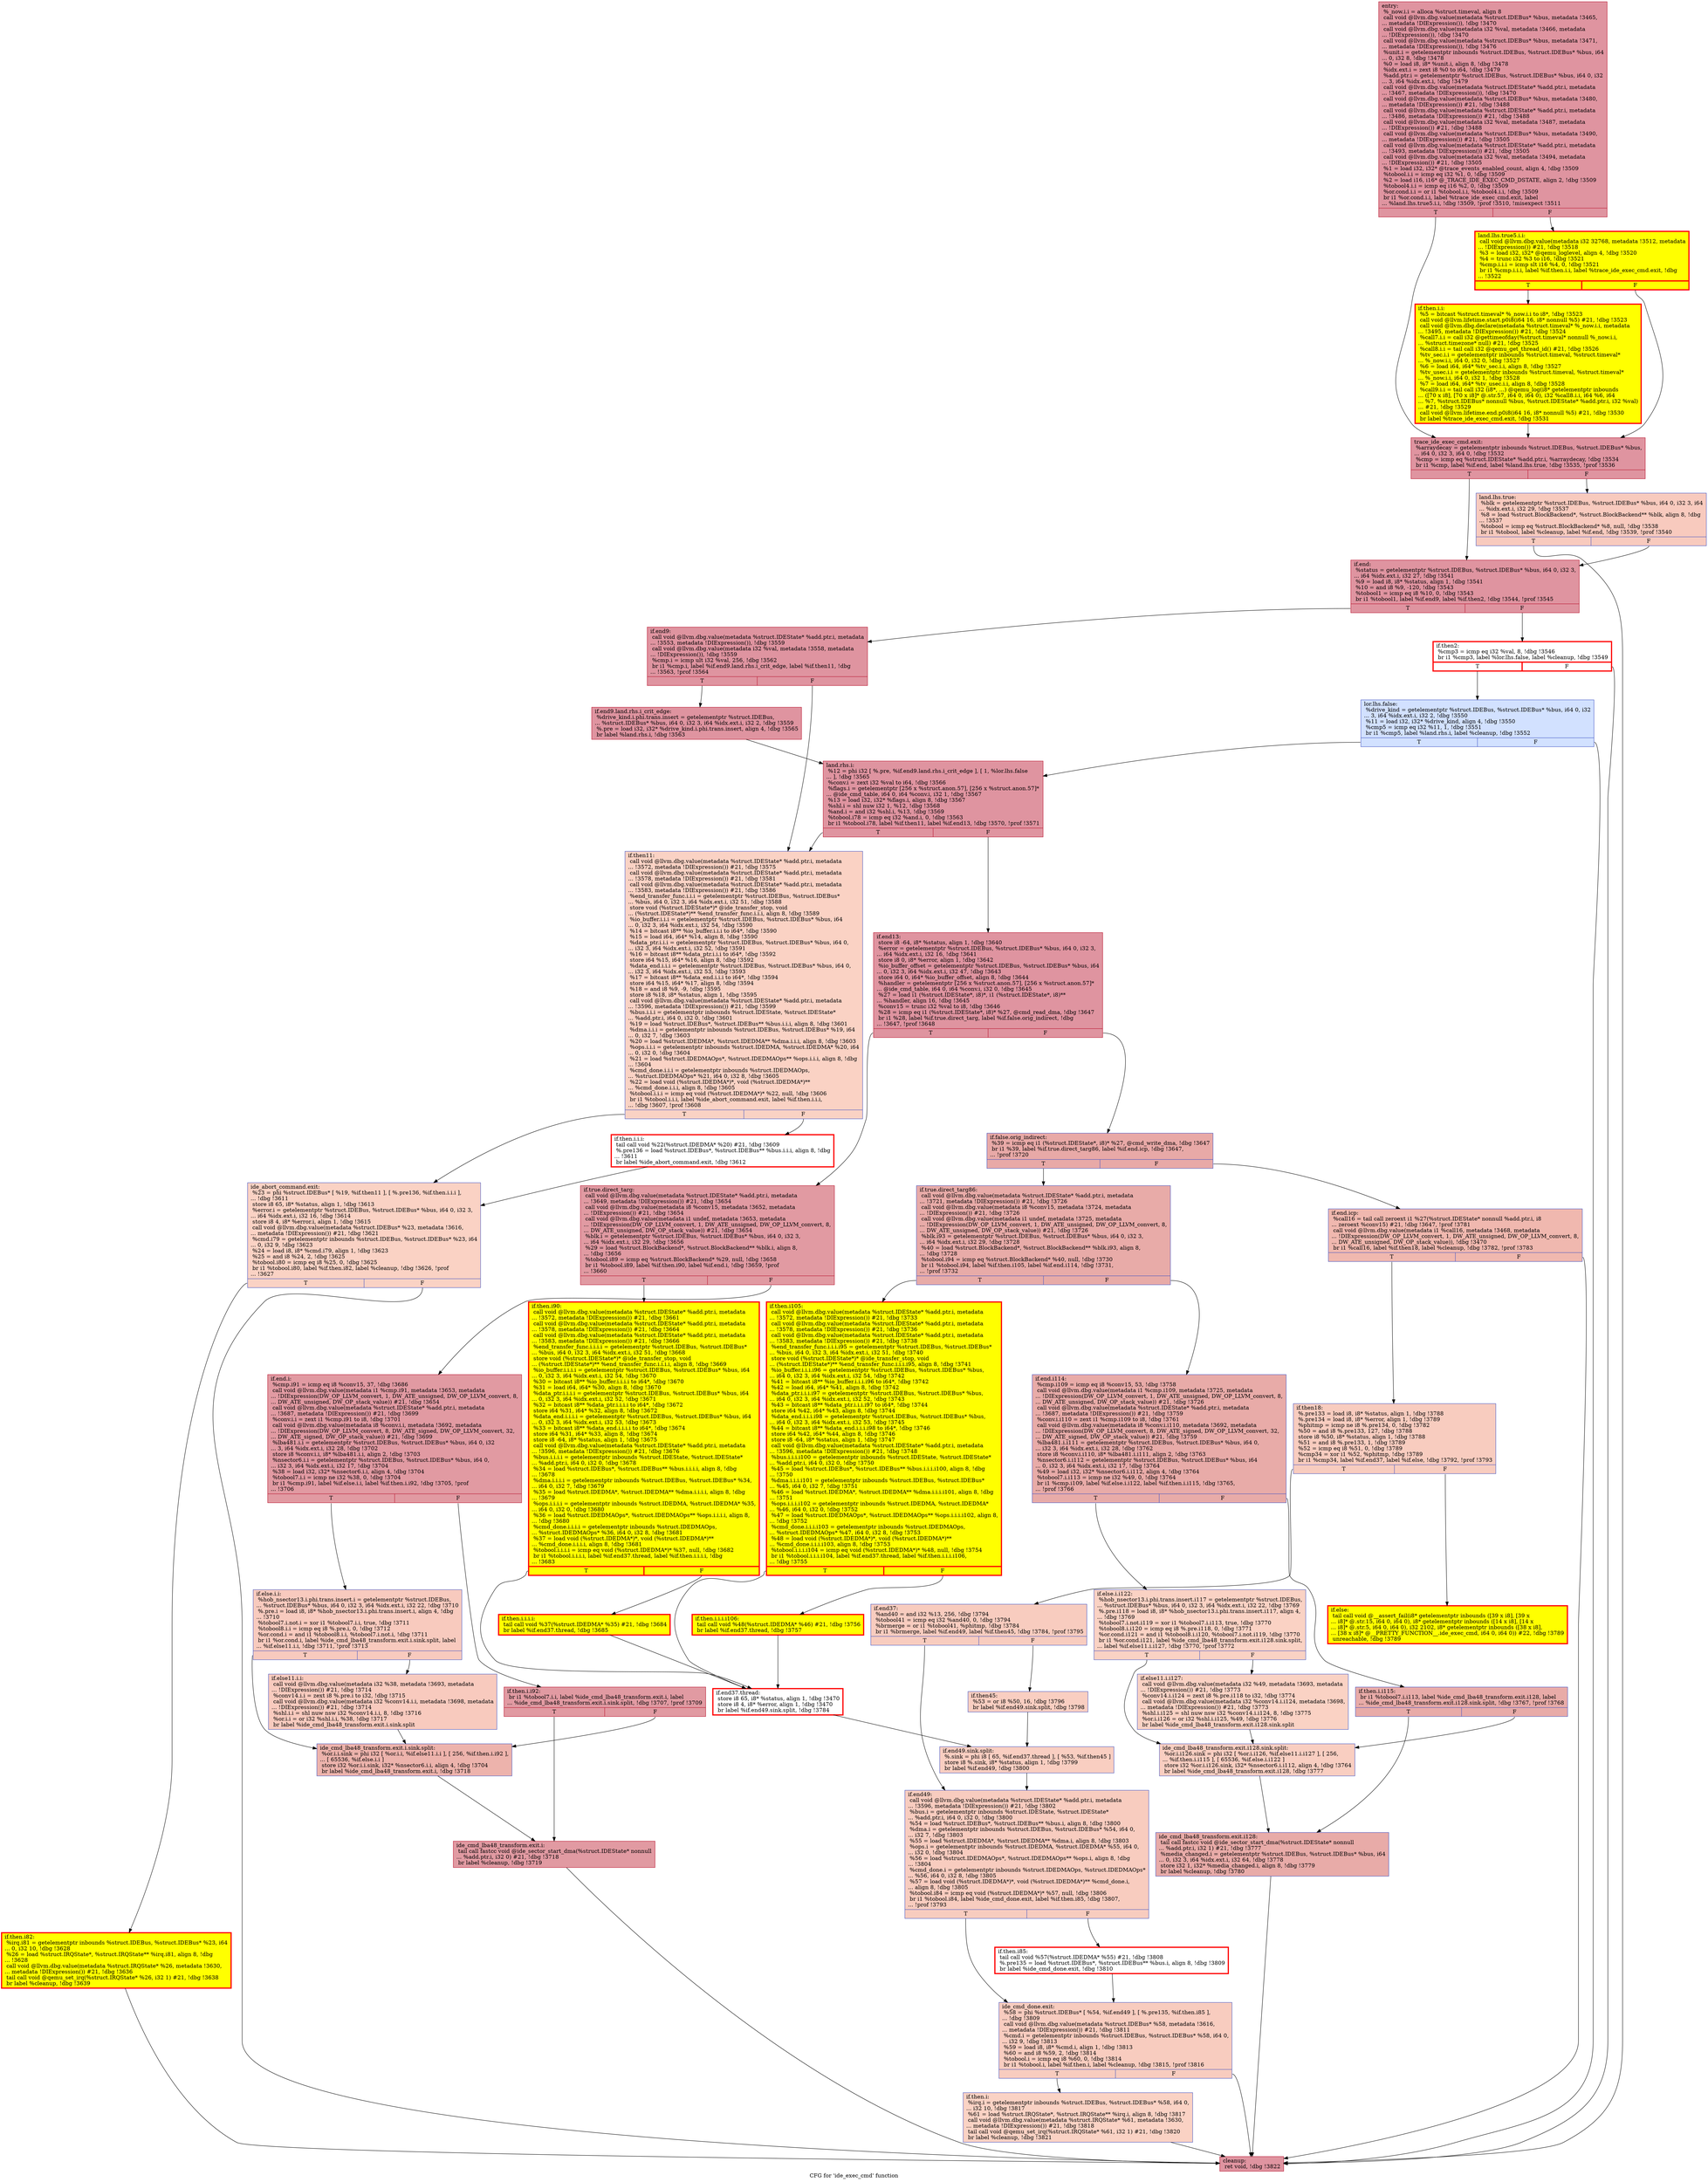 digraph "CFG for 'ide_exec_cmd' function" {
	label="CFG for 'ide_exec_cmd' function";

	Node0x565092b8a050 [shape=record,color="#b70d28ff", style=filled, fillcolor="#b70d2870",label="{entry:\l  %_now.i.i = alloca %struct.timeval, align 8\l  call void @llvm.dbg.value(metadata %struct.IDEBus* %bus, metadata !3465,\l... metadata !DIExpression()), !dbg !3470\l  call void @llvm.dbg.value(metadata i32 %val, metadata !3466, metadata\l... !DIExpression()), !dbg !3470\l  call void @llvm.dbg.value(metadata %struct.IDEBus* %bus, metadata !3471,\l... metadata !DIExpression()), !dbg !3476\l  %unit.i = getelementptr inbounds %struct.IDEBus, %struct.IDEBus* %bus, i64\l... 0, i32 8, !dbg !3478\l  %0 = load i8, i8* %unit.i, align 8, !dbg !3478\l  %idx.ext.i = zext i8 %0 to i64, !dbg !3479\l  %add.ptr.i = getelementptr %struct.IDEBus, %struct.IDEBus* %bus, i64 0, i32\l... 3, i64 %idx.ext.i, !dbg !3479\l  call void @llvm.dbg.value(metadata %struct.IDEState* %add.ptr.i, metadata\l... !3467, metadata !DIExpression()), !dbg !3470\l  call void @llvm.dbg.value(metadata %struct.IDEBus* %bus, metadata !3480,\l... metadata !DIExpression()) #21, !dbg !3488\l  call void @llvm.dbg.value(metadata %struct.IDEState* %add.ptr.i, metadata\l... !3486, metadata !DIExpression()) #21, !dbg !3488\l  call void @llvm.dbg.value(metadata i32 %val, metadata !3487, metadata\l... !DIExpression()) #21, !dbg !3488\l  call void @llvm.dbg.value(metadata %struct.IDEBus* %bus, metadata !3490,\l... metadata !DIExpression()) #21, !dbg !3505\l  call void @llvm.dbg.value(metadata %struct.IDEState* %add.ptr.i, metadata\l... !3493, metadata !DIExpression()) #21, !dbg !3505\l  call void @llvm.dbg.value(metadata i32 %val, metadata !3494, metadata\l... !DIExpression()) #21, !dbg !3505\l  %1 = load i32, i32* @trace_events_enabled_count, align 4, !dbg !3509\l  %tobool.i.i = icmp eq i32 %1, 0, !dbg !3509\l  %2 = load i16, i16* @_TRACE_IDE_EXEC_CMD_DSTATE, align 2, !dbg !3509\l  %tobool4.i.i = icmp eq i16 %2, 0, !dbg !3509\l  %or.cond.i.i = or i1 %tobool.i.i, %tobool4.i.i, !dbg !3509\l  br i1 %or.cond.i.i, label %trace_ide_exec_cmd.exit, label\l... %land.lhs.true5.i.i, !dbg !3509, !prof !3510, !misexpect !3511\l|{<s0>T|<s1>F}}"];
	Node0x565092b8a050:s0 -> Node0x565092e8dcc0;
	Node0x565092b8a050:s1 -> Node0x565092472f30;
	Node0x565092472f30 [shape=record,penwidth=3.0, style="filled", color="red", fillcolor="yellow",label="{land.lhs.true5.i.i:                               \l  call void @llvm.dbg.value(metadata i32 32768, metadata !3512, metadata\l... !DIExpression()) #21, !dbg !3518\l  %3 = load i32, i32* @qemu_loglevel, align 4, !dbg !3520\l  %4 = trunc i32 %3 to i16, !dbg !3521\l  %cmp.i.i.i = icmp slt i16 %4, 0, !dbg !3521\l  br i1 %cmp.i.i.i, label %if.then.i.i, label %trace_ide_exec_cmd.exit, !dbg\l... !3522\l|{<s0>T|<s1>F}}"];
	Node0x565092472f30:s0 -> Node0x565092d06f50;
	Node0x565092472f30:s1 -> Node0x565092e8dcc0;
	Node0x565092d06f50 [shape=record,penwidth=3.0, style="filled", color="red", fillcolor="yellow",label="{if.then.i.i:                                      \l  %5 = bitcast %struct.timeval* %_now.i.i to i8*, !dbg !3523\l  call void @llvm.lifetime.start.p0i8(i64 16, i8* nonnull %5) #21, !dbg !3523\l  call void @llvm.dbg.declare(metadata %struct.timeval* %_now.i.i, metadata\l... !3495, metadata !DIExpression()) #21, !dbg !3524\l  %call7.i.i = call i32 @gettimeofday(%struct.timeval* nonnull %_now.i.i,\l... %struct.timezone* null) #21, !dbg !3525\l  %call8.i.i = tail call i32 @qemu_get_thread_id() #21, !dbg !3526\l  %tv_sec.i.i = getelementptr inbounds %struct.timeval, %struct.timeval*\l... %_now.i.i, i64 0, i32 0, !dbg !3527\l  %6 = load i64, i64* %tv_sec.i.i, align 8, !dbg !3527\l  %tv_usec.i.i = getelementptr inbounds %struct.timeval, %struct.timeval*\l... %_now.i.i, i64 0, i32 1, !dbg !3528\l  %7 = load i64, i64* %tv_usec.i.i, align 8, !dbg !3528\l  %call9.i.i = tail call i32 (i8*, ...) @qemu_log(i8* getelementptr inbounds\l... ([70 x i8], [70 x i8]* @.str.57, i64 0, i64 0), i32 %call8.i.i, i64 %6, i64\l... %7, %struct.IDEBus* nonnull %bus, %struct.IDEState* %add.ptr.i, i32 %val)\l... #21, !dbg !3529\l  call void @llvm.lifetime.end.p0i8(i64 16, i8* nonnull %5) #21, !dbg !3530\l  br label %trace_ide_exec_cmd.exit, !dbg !3531\l}"];
	Node0x565092d06f50 -> Node0x565092e8dcc0;
	Node0x565092e8dcc0 [shape=record,color="#b70d28ff", style=filled, fillcolor="#b70d2870",label="{trace_ide_exec_cmd.exit:                          \l  %arraydecay = getelementptr inbounds %struct.IDEBus, %struct.IDEBus* %bus,\l... i64 0, i32 3, i64 0, !dbg !3532\l  %cmp = icmp eq %struct.IDEState* %add.ptr.i, %arraydecay, !dbg !3534\l  br i1 %cmp, label %if.end, label %land.lhs.true, !dbg !3535, !prof !3536\l|{<s0>T|<s1>F}}"];
	Node0x565092e8dcc0:s0 -> Node0x565092b956e0;
	Node0x565092e8dcc0:s1 -> Node0x565092b95730;
	Node0x565092b95730 [shape=record,color="#3d50c3ff", style=filled, fillcolor="#ef886b70",label="{land.lhs.true:                                    \l  %blk = getelementptr %struct.IDEBus, %struct.IDEBus* %bus, i64 0, i32 3, i64\l... %idx.ext.i, i32 29, !dbg !3537\l  %8 = load %struct.BlockBackend*, %struct.BlockBackend** %blk, align 8, !dbg\l... !3537\l  %tobool = icmp eq %struct.BlockBackend* %8, null, !dbg !3538\l  br i1 %tobool, label %cleanup, label %if.end, !dbg !3539, !prof !3540\l|{<s0>T|<s1>F}}"];
	Node0x565092b95730:s0 -> Node0x565092b96060;
	Node0x565092b95730:s1 -> Node0x565092b956e0;
	Node0x565092b956e0 [shape=record,color="#b70d28ff", style=filled, fillcolor="#b70d2870",label="{if.end:                                           \l  %status = getelementptr %struct.IDEBus, %struct.IDEBus* %bus, i64 0, i32 3,\l... i64 %idx.ext.i, i32 27, !dbg !3541\l  %9 = load i8, i8* %status, align 1, !dbg !3541\l  %10 = and i8 %9, -120, !dbg !3543\l  %tobool1 = icmp eq i8 %10, 0, !dbg !3543\l  br i1 %tobool1, label %if.end9, label %if.then2, !dbg !3544, !prof !3545\l|{<s0>T|<s1>F}}"];
	Node0x565092b956e0:s0 -> Node0x565092b963b0;
	Node0x565092b956e0:s1 -> Node0x565092b96340;
	Node0x565092b96340 [shape=record,penwidth=3.0, color="red",label="{if.then2:                                         \l  %cmp3 = icmp eq i32 %val, 8, !dbg !3546\l  br i1 %cmp3, label %lor.lhs.false, label %cleanup, !dbg !3549\l|{<s0>T|<s1>F}}"];
	Node0x565092b96340:s0 -> Node0x565092b96af0;
	Node0x565092b96340:s1 -> Node0x565092b96060;
	Node0x565092b96af0 [shape=record,color="#3d50c3ff", style=filled, fillcolor="#9abbff70",label="{lor.lhs.false:                                    \l  %drive_kind = getelementptr %struct.IDEBus, %struct.IDEBus* %bus, i64 0, i32\l... 3, i64 %idx.ext.i, i32 2, !dbg !3550\l  %11 = load i32, i32* %drive_kind, align 4, !dbg !3550\l  %cmp5 = icmp eq i32 %11, 1, !dbg !3551\l  br i1 %cmp5, label %land.rhs.i, label %cleanup, !dbg !3552\l|{<s0>T|<s1>F}}"];
	Node0x565092b96af0:s0 -> Node0x565092be13a0;
	Node0x565092b96af0:s1 -> Node0x565092b96060;
	Node0x565092b963b0 [shape=record,color="#b70d28ff", style=filled, fillcolor="#b70d2870",label="{if.end9:                                          \l  call void @llvm.dbg.value(metadata %struct.IDEState* %add.ptr.i, metadata\l... !3553, metadata !DIExpression()), !dbg !3559\l  call void @llvm.dbg.value(metadata i32 %val, metadata !3558, metadata\l... !DIExpression()), !dbg !3559\l  %cmp.i = icmp ult i32 %val, 256, !dbg !3562\l  br i1 %cmp.i, label %if.end9.land.rhs.i_crit_edge, label %if.then11, !dbg\l... !3563, !prof !3564\l|{<s0>T|<s1>F}}"];
	Node0x565092b963b0:s0 -> Node0x565092b0c5c0;
	Node0x565092b963b0:s1 -> Node0x565092b977c0;
	Node0x565092b0c5c0 [shape=record,color="#b70d28ff", style=filled, fillcolor="#b70d2870",label="{if.end9.land.rhs.i_crit_edge:                     \l  %drive_kind.i.phi.trans.insert = getelementptr %struct.IDEBus,\l... %struct.IDEBus* %bus, i64 0, i32 3, i64 %idx.ext.i, i32 2, !dbg !3559\l  %.pre = load i32, i32* %drive_kind.i.phi.trans.insert, align 4, !dbg !3565\l  br label %land.rhs.i, !dbg !3563\l}"];
	Node0x565092b0c5c0 -> Node0x565092be13a0;
	Node0x565092be13a0 [shape=record,color="#b70d28ff", style=filled, fillcolor="#b70d2870",label="{land.rhs.i:                                       \l  %12 = phi i32 [ %.pre, %if.end9.land.rhs.i_crit_edge ], [ 1, %lor.lhs.false\l... ], !dbg !3565\l  %conv.i = zext i32 %val to i64, !dbg !3566\l  %flags.i = getelementptr [256 x %struct.anon.57], [256 x %struct.anon.57]*\l... @ide_cmd_table, i64 0, i64 %conv.i, i32 1, !dbg !3567\l  %13 = load i32, i32* %flags.i, align 8, !dbg !3567\l  %shl.i = shl nuw i32 1, %12, !dbg !3568\l  %and.i = and i32 %shl.i, %13, !dbg !3569\l  %tobool.i78 = icmp eq i32 %and.i, 0, !dbg !3563\l  br i1 %tobool.i78, label %if.then11, label %if.end13, !dbg !3570, !prof !3571\l|{<s0>T|<s1>F}}"];
	Node0x565092be13a0:s0 -> Node0x565092b977c0;
	Node0x565092be13a0:s1 -> Node0x565092b97810;
	Node0x565092b977c0 [shape=record,color="#3d50c3ff", style=filled, fillcolor="#f4987a70",label="{if.then11:                                        \l  call void @llvm.dbg.value(metadata %struct.IDEState* %add.ptr.i, metadata\l... !3572, metadata !DIExpression()) #21, !dbg !3575\l  call void @llvm.dbg.value(metadata %struct.IDEState* %add.ptr.i, metadata\l... !3578, metadata !DIExpression()) #21, !dbg !3581\l  call void @llvm.dbg.value(metadata %struct.IDEState* %add.ptr.i, metadata\l... !3583, metadata !DIExpression()) #21, !dbg !3586\l  %end_transfer_func.i.i.i = getelementptr %struct.IDEBus, %struct.IDEBus*\l... %bus, i64 0, i32 3, i64 %idx.ext.i, i32 51, !dbg !3588\l  store void (%struct.IDEState*)* @ide_transfer_stop, void\l... (%struct.IDEState*)** %end_transfer_func.i.i.i, align 8, !dbg !3589\l  %io_buffer.i.i.i = getelementptr %struct.IDEBus, %struct.IDEBus* %bus, i64\l... 0, i32 3, i64 %idx.ext.i, i32 54, !dbg !3590\l  %14 = bitcast i8** %io_buffer.i.i.i to i64*, !dbg !3590\l  %15 = load i64, i64* %14, align 8, !dbg !3590\l  %data_ptr.i.i.i = getelementptr %struct.IDEBus, %struct.IDEBus* %bus, i64 0,\l... i32 3, i64 %idx.ext.i, i32 52, !dbg !3591\l  %16 = bitcast i8** %data_ptr.i.i.i to i64*, !dbg !3592\l  store i64 %15, i64* %16, align 8, !dbg !3592\l  %data_end.i.i.i = getelementptr %struct.IDEBus, %struct.IDEBus* %bus, i64 0,\l... i32 3, i64 %idx.ext.i, i32 53, !dbg !3593\l  %17 = bitcast i8** %data_end.i.i.i to i64*, !dbg !3594\l  store i64 %15, i64* %17, align 8, !dbg !3594\l  %18 = and i8 %9, -9, !dbg !3595\l  store i8 %18, i8* %status, align 1, !dbg !3595\l  call void @llvm.dbg.value(metadata %struct.IDEState* %add.ptr.i, metadata\l... !3596, metadata !DIExpression()) #21, !dbg !3599\l  %bus.i.i.i = getelementptr inbounds %struct.IDEState, %struct.IDEState*\l... %add.ptr.i, i64 0, i32 0, !dbg !3601\l  %19 = load %struct.IDEBus*, %struct.IDEBus** %bus.i.i.i, align 8, !dbg !3601\l  %dma.i.i.i = getelementptr inbounds %struct.IDEBus, %struct.IDEBus* %19, i64\l... 0, i32 7, !dbg !3603\l  %20 = load %struct.IDEDMA*, %struct.IDEDMA** %dma.i.i.i, align 8, !dbg !3603\l  %ops.i.i.i = getelementptr inbounds %struct.IDEDMA, %struct.IDEDMA* %20, i64\l... 0, i32 0, !dbg !3604\l  %21 = load %struct.IDEDMAOps*, %struct.IDEDMAOps** %ops.i.i.i, align 8, !dbg\l... !3604\l  %cmd_done.i.i.i = getelementptr inbounds %struct.IDEDMAOps,\l... %struct.IDEDMAOps* %21, i64 0, i32 8, !dbg !3605\l  %22 = load void (%struct.IDEDMA*)*, void (%struct.IDEDMA*)**\l... %cmd_done.i.i.i, align 8, !dbg !3605\l  %tobool.i.i.i = icmp eq void (%struct.IDEDMA*)* %22, null, !dbg !3606\l  br i1 %tobool.i.i.i, label %ide_abort_command.exit, label %if.then.i.i.i,\l... !dbg !3607, !prof !3608\l|{<s0>T|<s1>F}}"];
	Node0x565092b977c0:s0 -> Node0x565092bd0090;
	Node0x565092b977c0:s1 -> Node0x565092ccfc10;
	Node0x565092ccfc10 [shape=record,penwidth=3.0, color="red",label="{if.then.i.i.i:                                    \l  tail call void %22(%struct.IDEDMA* %20) #21, !dbg !3609\l  %.pre136 = load %struct.IDEBus*, %struct.IDEBus** %bus.i.i.i, align 8, !dbg\l... !3611\l  br label %ide_abort_command.exit, !dbg !3612\l}"];
	Node0x565092ccfc10 -> Node0x565092bd0090;
	Node0x565092bd0090 [shape=record,color="#3d50c3ff", style=filled, fillcolor="#f4987a70",label="{ide_abort_command.exit:                           \l  %23 = phi %struct.IDEBus* [ %19, %if.then11 ], [ %.pre136, %if.then.i.i.i ],\l... !dbg !3611\l  store i8 65, i8* %status, align 1, !dbg !3613\l  %error.i = getelementptr %struct.IDEBus, %struct.IDEBus* %bus, i64 0, i32 3,\l... i64 %idx.ext.i, i32 16, !dbg !3614\l  store i8 4, i8* %error.i, align 1, !dbg !3615\l  call void @llvm.dbg.value(metadata %struct.IDEBus* %23, metadata !3616,\l... metadata !DIExpression()) #21, !dbg !3621\l  %cmd.i79 = getelementptr inbounds %struct.IDEBus, %struct.IDEBus* %23, i64\l... 0, i32 9, !dbg !3623\l  %24 = load i8, i8* %cmd.i79, align 1, !dbg !3623\l  %25 = and i8 %24, 2, !dbg !3625\l  %tobool.i80 = icmp eq i8 %25, 0, !dbg !3625\l  br i1 %tobool.i80, label %if.then.i82, label %cleanup, !dbg !3626, !prof\l... !3627\l|{<s0>T|<s1>F}}"];
	Node0x565092bd0090:s0 -> Node0x565092e50b10;
	Node0x565092bd0090:s1 -> Node0x565092b96060;
	Node0x565092e50b10 [shape=record,penwidth=3.0, style="filled", color="red", fillcolor="yellow",label="{if.then.i82:                                      \l  %irq.i81 = getelementptr inbounds %struct.IDEBus, %struct.IDEBus* %23, i64\l... 0, i32 10, !dbg !3628\l  %26 = load %struct.IRQState*, %struct.IRQState** %irq.i81, align 8, !dbg\l... !3628\l  call void @llvm.dbg.value(metadata %struct.IRQState* %26, metadata !3630,\l... metadata !DIExpression()) #21, !dbg !3636\l  tail call void @qemu_set_irq(%struct.IRQState* %26, i32 1) #21, !dbg !3638\l  br label %cleanup, !dbg !3639\l}"];
	Node0x565092e50b10 -> Node0x565092b96060;
	Node0x565092b97810 [shape=record,color="#b70d28ff", style=filled, fillcolor="#b70d2870",label="{if.end13:                                         \l  store i8 -64, i8* %status, align 1, !dbg !3640\l  %error = getelementptr %struct.IDEBus, %struct.IDEBus* %bus, i64 0, i32 3,\l... i64 %idx.ext.i, i32 16, !dbg !3641\l  store i8 0, i8* %error, align 1, !dbg !3642\l  %io_buffer_offset = getelementptr %struct.IDEBus, %struct.IDEBus* %bus, i64\l... 0, i32 3, i64 %idx.ext.i, i32 47, !dbg !3643\l  store i64 0, i64* %io_buffer_offset, align 8, !dbg !3644\l  %handler = getelementptr [256 x %struct.anon.57], [256 x %struct.anon.57]*\l... @ide_cmd_table, i64 0, i64 %conv.i, i32 0, !dbg !3645\l  %27 = load i1 (%struct.IDEState*, i8)*, i1 (%struct.IDEState*, i8)**\l... %handler, align 16, !dbg !3645\l  %conv15 = trunc i32 %val to i8, !dbg !3646\l  %28 = icmp eq i1 (%struct.IDEState*, i8)* %27, @cmd_read_dma, !dbg !3647\l  br i1 %28, label %if.true.direct_targ, label %if.false.orig_indirect, !dbg\l... !3647, !prof !3648\l|{<s0>T|<s1>F}}"];
	Node0x565092b97810:s0 -> Node0x565092e0b360;
	Node0x565092b97810:s1 -> Node0x565092d93620;
	Node0x565092e0b360 [shape=record,color="#b70d28ff", style=filled, fillcolor="#bb1b2c70",label="{if.true.direct_targ:                              \l  call void @llvm.dbg.value(metadata %struct.IDEState* %add.ptr.i, metadata\l... !3649, metadata !DIExpression()) #21, !dbg !3654\l  call void @llvm.dbg.value(metadata i8 %conv15, metadata !3652, metadata\l... !DIExpression()) #21, !dbg !3654\l  call void @llvm.dbg.value(metadata i1 undef, metadata !3653, metadata\l... !DIExpression(DW_OP_LLVM_convert, 1, DW_ATE_unsigned, DW_OP_LLVM_convert, 8,\l... DW_ATE_unsigned, DW_OP_stack_value)) #21, !dbg !3654\l  %blk.i = getelementptr %struct.IDEBus, %struct.IDEBus* %bus, i64 0, i32 3,\l... i64 %idx.ext.i, i32 29, !dbg !3656\l  %29 = load %struct.BlockBackend*, %struct.BlockBackend** %blk.i, align 8,\l... !dbg !3656\l  %tobool.i89 = icmp eq %struct.BlockBackend* %29, null, !dbg !3658\l  br i1 %tobool.i89, label %if.then.i90, label %if.end.i, !dbg !3659, !prof\l... !3660\l|{<s0>T|<s1>F}}"];
	Node0x565092e0b360:s0 -> Node0x56509306b7a0;
	Node0x565092e0b360:s1 -> Node0x56509307ade0;
	Node0x56509306b7a0 [shape=record,penwidth=3.0, style="filled", color="red", fillcolor="yellow",label="{if.then.i90:                                      \l  call void @llvm.dbg.value(metadata %struct.IDEState* %add.ptr.i, metadata\l... !3572, metadata !DIExpression()) #21, !dbg !3661\l  call void @llvm.dbg.value(metadata %struct.IDEState* %add.ptr.i, metadata\l... !3578, metadata !DIExpression()) #21, !dbg !3664\l  call void @llvm.dbg.value(metadata %struct.IDEState* %add.ptr.i, metadata\l... !3583, metadata !DIExpression()) #21, !dbg !3666\l  %end_transfer_func.i.i.i.i = getelementptr %struct.IDEBus, %struct.IDEBus*\l... %bus, i64 0, i32 3, i64 %idx.ext.i, i32 51, !dbg !3668\l  store void (%struct.IDEState*)* @ide_transfer_stop, void\l... (%struct.IDEState*)** %end_transfer_func.i.i.i.i, align 8, !dbg !3669\l  %io_buffer.i.i.i.i = getelementptr %struct.IDEBus, %struct.IDEBus* %bus, i64\l... 0, i32 3, i64 %idx.ext.i, i32 54, !dbg !3670\l  %30 = bitcast i8** %io_buffer.i.i.i.i to i64*, !dbg !3670\l  %31 = load i64, i64* %30, align 8, !dbg !3670\l  %data_ptr.i.i.i.i = getelementptr %struct.IDEBus, %struct.IDEBus* %bus, i64\l... 0, i32 3, i64 %idx.ext.i, i32 52, !dbg !3671\l  %32 = bitcast i8** %data_ptr.i.i.i.i to i64*, !dbg !3672\l  store i64 %31, i64* %32, align 8, !dbg !3672\l  %data_end.i.i.i.i = getelementptr %struct.IDEBus, %struct.IDEBus* %bus, i64\l... 0, i32 3, i64 %idx.ext.i, i32 53, !dbg !3673\l  %33 = bitcast i8** %data_end.i.i.i.i to i64*, !dbg !3674\l  store i64 %31, i64* %33, align 8, !dbg !3674\l  store i8 -64, i8* %status, align 1, !dbg !3675\l  call void @llvm.dbg.value(metadata %struct.IDEState* %add.ptr.i, metadata\l... !3596, metadata !DIExpression()) #21, !dbg !3676\l  %bus.i.i.i.i = getelementptr inbounds %struct.IDEState, %struct.IDEState*\l... %add.ptr.i, i64 0, i32 0, !dbg !3678\l  %34 = load %struct.IDEBus*, %struct.IDEBus** %bus.i.i.i.i, align 8, !dbg\l... !3678\l  %dma.i.i.i.i = getelementptr inbounds %struct.IDEBus, %struct.IDEBus* %34,\l... i64 0, i32 7, !dbg !3679\l  %35 = load %struct.IDEDMA*, %struct.IDEDMA** %dma.i.i.i.i, align 8, !dbg\l... !3679\l  %ops.i.i.i.i = getelementptr inbounds %struct.IDEDMA, %struct.IDEDMA* %35,\l... i64 0, i32 0, !dbg !3680\l  %36 = load %struct.IDEDMAOps*, %struct.IDEDMAOps** %ops.i.i.i.i, align 8,\l... !dbg !3680\l  %cmd_done.i.i.i.i = getelementptr inbounds %struct.IDEDMAOps,\l... %struct.IDEDMAOps* %36, i64 0, i32 8, !dbg !3681\l  %37 = load void (%struct.IDEDMA*)*, void (%struct.IDEDMA*)**\l... %cmd_done.i.i.i.i, align 8, !dbg !3681\l  %tobool.i.i.i.i = icmp eq void (%struct.IDEDMA*)* %37, null, !dbg !3682\l  br i1 %tobool.i.i.i.i, label %if.end37.thread, label %if.then.i.i.i.i, !dbg\l... !3683\l|{<s0>T|<s1>F}}"];
	Node0x56509306b7a0:s0 -> Node0x5650930823d0;
	Node0x56509306b7a0:s1 -> Node0x56509306f4e0;
	Node0x56509306f4e0 [shape=record,penwidth=3.0, style="filled", color="red", fillcolor="yellow",label="{if.then.i.i.i.i:                                  \l  tail call void %37(%struct.IDEDMA* %35) #21, !dbg !3684\l  br label %if.end37.thread, !dbg !3685\l}"];
	Node0x56509306f4e0 -> Node0x5650930823d0;
	Node0x56509307ade0 [shape=record,color="#b70d28ff", style=filled, fillcolor="#bb1b2c70",label="{if.end.i:                                         \l  %cmp.i91 = icmp eq i8 %conv15, 37, !dbg !3686\l  call void @llvm.dbg.value(metadata i1 %cmp.i91, metadata !3653, metadata\l... !DIExpression(DW_OP_LLVM_convert, 1, DW_ATE_unsigned, DW_OP_LLVM_convert, 8,\l... DW_ATE_unsigned, DW_OP_stack_value)) #21, !dbg !3654\l  call void @llvm.dbg.value(metadata %struct.IDEState* %add.ptr.i, metadata\l... !3687, metadata !DIExpression()) #21, !dbg !3699\l  %conv.i.i = zext i1 %cmp.i91 to i8, !dbg !3701\l  call void @llvm.dbg.value(metadata i8 %conv.i.i, metadata !3692, metadata\l... !DIExpression(DW_OP_LLVM_convert, 8, DW_ATE_signed, DW_OP_LLVM_convert, 32,\l... DW_ATE_signed, DW_OP_stack_value)) #21, !dbg !3699\l  %lba481.i.i = getelementptr %struct.IDEBus, %struct.IDEBus* %bus, i64 0, i32\l... 3, i64 %idx.ext.i, i32 28, !dbg !3702\l  store i8 %conv.i.i, i8* %lba481.i.i, align 2, !dbg !3703\l  %nsector6.i.i = getelementptr %struct.IDEBus, %struct.IDEBus* %bus, i64 0,\l... i32 3, i64 %idx.ext.i, i32 17, !dbg !3704\l  %38 = load i32, i32* %nsector6.i.i, align 4, !dbg !3704\l  %tobool7.i.i = icmp ne i32 %38, 0, !dbg !3704\l  br i1 %cmp.i91, label %if.else.i.i, label %if.then.i.i92, !dbg !3705, !prof\l... !3706\l|{<s0>T|<s1>F}}"];
	Node0x56509307ade0:s0 -> Node0x565092f56000;
	Node0x56509307ade0:s1 -> Node0x565093062840;
	Node0x565093062840 [shape=record,color="#b70d28ff", style=filled, fillcolor="#bb1b2c70",label="{if.then.i.i92:                                    \l  br i1 %tobool7.i.i, label %ide_cmd_lba48_transform.exit.i, label\l... %ide_cmd_lba48_transform.exit.i.sink.split, !dbg !3707, !prof !3709\l|{<s0>T|<s1>F}}"];
	Node0x565093062840:s0 -> Node0x5650930192c0;
	Node0x565093062840:s1 -> Node0x565092d259b0;
	Node0x565092f56000 [shape=record,color="#3d50c3ff", style=filled, fillcolor="#ef886b70",label="{if.else.i.i:                                      \l  %hob_nsector13.i.phi.trans.insert.i = getelementptr %struct.IDEBus,\l... %struct.IDEBus* %bus, i64 0, i32 3, i64 %idx.ext.i, i32 22, !dbg !3710\l  %.pre.i = load i8, i8* %hob_nsector13.i.phi.trans.insert.i, align 4, !dbg\l... !3710\l  %tobool7.i.not.i = xor i1 %tobool7.i.i, true, !dbg !3711\l  %tobool8.i.i = icmp eq i8 %.pre.i, 0, !dbg !3712\l  %or.cond.i = and i1 %tobool8.i.i, %tobool7.i.not.i, !dbg !3711\l  br i1 %or.cond.i, label %ide_cmd_lba48_transform.exit.i.sink.split, label\l... %if.else11.i.i, !dbg !3711, !prof !3713\l|{<s0>T|<s1>F}}"];
	Node0x565092f56000:s0 -> Node0x565092d259b0;
	Node0x565092f56000:s1 -> Node0x565092de11c0;
	Node0x565092de11c0 [shape=record,color="#3d50c3ff", style=filled, fillcolor="#ef886b70",label="{if.else11.i.i:                                    \l  call void @llvm.dbg.value(metadata i32 %38, metadata !3693, metadata\l... !DIExpression()) #21, !dbg !3714\l  %conv14.i.i = zext i8 %.pre.i to i32, !dbg !3715\l  call void @llvm.dbg.value(metadata i32 %conv14.i.i, metadata !3698, metadata\l... !DIExpression()) #21, !dbg !3714\l  %shl.i.i = shl nuw nsw i32 %conv14.i.i, 8, !dbg !3716\l  %or.i.i = or i32 %shl.i.i, %38, !dbg !3717\l  br label %ide_cmd_lba48_transform.exit.i.sink.split\l}"];
	Node0x565092de11c0 -> Node0x565092d259b0;
	Node0x565092d259b0 [shape=record,color="#3d50c3ff", style=filled, fillcolor="#d6524470",label="{ide_cmd_lba48_transform.exit.i.sink.split:        \l  %or.i.i.sink = phi i32 [ %or.i.i, %if.else11.i.i ], [ 256, %if.then.i.i92 ],\l... [ 65536, %if.else.i.i ]\l  store i32 %or.i.i.sink, i32* %nsector6.i.i, align 4, !dbg !3704\l  br label %ide_cmd_lba48_transform.exit.i, !dbg !3718\l}"];
	Node0x565092d259b0 -> Node0x5650930192c0;
	Node0x5650930192c0 [shape=record,color="#b70d28ff", style=filled, fillcolor="#bb1b2c70",label="{ide_cmd_lba48_transform.exit.i:                   \l  tail call fastcc void @ide_sector_start_dma(%struct.IDEState* nonnull\l... %add.ptr.i, i32 0) #21, !dbg !3718\l  br label %cleanup, !dbg !3719\l}"];
	Node0x5650930192c0 -> Node0x565092b96060;
	Node0x565092d93620 [shape=record,color="#3d50c3ff", style=filled, fillcolor="#ca3b3770",label="{if.false.orig_indirect:                           \l  %39 = icmp eq i1 (%struct.IDEState*, i8)* %27, @cmd_write_dma, !dbg !3647\l  br i1 %39, label %if.true.direct_targ86, label %if.end.icp, !dbg !3647,\l... !prof !3720\l|{<s0>T|<s1>F}}"];
	Node0x565092d93620:s0 -> Node0x565092e2b670;
	Node0x565092d93620:s1 -> Node0x565092cdef20;
	Node0x565092e2b670 [shape=record,color="#3d50c3ff", style=filled, fillcolor="#cc403a70",label="{if.true.direct_targ86:                            \l  call void @llvm.dbg.value(metadata %struct.IDEState* %add.ptr.i, metadata\l... !3721, metadata !DIExpression()) #21, !dbg !3726\l  call void @llvm.dbg.value(metadata i8 %conv15, metadata !3724, metadata\l... !DIExpression()) #21, !dbg !3726\l  call void @llvm.dbg.value(metadata i1 undef, metadata !3725, metadata\l... !DIExpression(DW_OP_LLVM_convert, 1, DW_ATE_unsigned, DW_OP_LLVM_convert, 8,\l... DW_ATE_unsigned, DW_OP_stack_value)) #21, !dbg !3726\l  %blk.i93 = getelementptr %struct.IDEBus, %struct.IDEBus* %bus, i64 0, i32 3,\l... i64 %idx.ext.i, i32 29, !dbg !3728\l  %40 = load %struct.BlockBackend*, %struct.BlockBackend** %blk.i93, align 8,\l... !dbg !3728\l  %tobool.i94 = icmp eq %struct.BlockBackend* %40, null, !dbg !3730\l  br i1 %tobool.i94, label %if.then.i105, label %if.end.i114, !dbg !3731,\l... !prof !3732\l|{<s0>T|<s1>F}}"];
	Node0x565092e2b670:s0 -> Node0x56509307a190;
	Node0x565092e2b670:s1 -> Node0x56509306ae10;
	Node0x56509307a190 [shape=record,penwidth=3.0, style="filled", color="red", fillcolor="yellow",label="{if.then.i105:                                     \l  call void @llvm.dbg.value(metadata %struct.IDEState* %add.ptr.i, metadata\l... !3572, metadata !DIExpression()) #21, !dbg !3733\l  call void @llvm.dbg.value(metadata %struct.IDEState* %add.ptr.i, metadata\l... !3578, metadata !DIExpression()) #21, !dbg !3736\l  call void @llvm.dbg.value(metadata %struct.IDEState* %add.ptr.i, metadata\l... !3583, metadata !DIExpression()) #21, !dbg !3738\l  %end_transfer_func.i.i.i.i95 = getelementptr %struct.IDEBus, %struct.IDEBus*\l... %bus, i64 0, i32 3, i64 %idx.ext.i, i32 51, !dbg !3740\l  store void (%struct.IDEState*)* @ide_transfer_stop, void\l... (%struct.IDEState*)** %end_transfer_func.i.i.i.i95, align 8, !dbg !3741\l  %io_buffer.i.i.i.i96 = getelementptr %struct.IDEBus, %struct.IDEBus* %bus,\l... i64 0, i32 3, i64 %idx.ext.i, i32 54, !dbg !3742\l  %41 = bitcast i8** %io_buffer.i.i.i.i96 to i64*, !dbg !3742\l  %42 = load i64, i64* %41, align 8, !dbg !3742\l  %data_ptr.i.i.i.i97 = getelementptr %struct.IDEBus, %struct.IDEBus* %bus,\l... i64 0, i32 3, i64 %idx.ext.i, i32 52, !dbg !3743\l  %43 = bitcast i8** %data_ptr.i.i.i.i97 to i64*, !dbg !3744\l  store i64 %42, i64* %43, align 8, !dbg !3744\l  %data_end.i.i.i.i98 = getelementptr %struct.IDEBus, %struct.IDEBus* %bus,\l... i64 0, i32 3, i64 %idx.ext.i, i32 53, !dbg !3745\l  %44 = bitcast i8** %data_end.i.i.i.i98 to i64*, !dbg !3746\l  store i64 %42, i64* %44, align 8, !dbg !3746\l  store i8 -64, i8* %status, align 1, !dbg !3747\l  call void @llvm.dbg.value(metadata %struct.IDEState* %add.ptr.i, metadata\l... !3596, metadata !DIExpression()) #21, !dbg !3748\l  %bus.i.i.i.i100 = getelementptr inbounds %struct.IDEState, %struct.IDEState*\l... %add.ptr.i, i64 0, i32 0, !dbg !3750\l  %45 = load %struct.IDEBus*, %struct.IDEBus** %bus.i.i.i.i100, align 8, !dbg\l... !3750\l  %dma.i.i.i.i101 = getelementptr inbounds %struct.IDEBus, %struct.IDEBus*\l... %45, i64 0, i32 7, !dbg !3751\l  %46 = load %struct.IDEDMA*, %struct.IDEDMA** %dma.i.i.i.i101, align 8, !dbg\l... !3751\l  %ops.i.i.i.i102 = getelementptr inbounds %struct.IDEDMA, %struct.IDEDMA*\l... %46, i64 0, i32 0, !dbg !3752\l  %47 = load %struct.IDEDMAOps*, %struct.IDEDMAOps** %ops.i.i.i.i102, align 8,\l... !dbg !3752\l  %cmd_done.i.i.i.i103 = getelementptr inbounds %struct.IDEDMAOps,\l... %struct.IDEDMAOps* %47, i64 0, i32 8, !dbg !3753\l  %48 = load void (%struct.IDEDMA*)*, void (%struct.IDEDMA*)**\l... %cmd_done.i.i.i.i103, align 8, !dbg !3753\l  %tobool.i.i.i.i104 = icmp eq void (%struct.IDEDMA*)* %48, null, !dbg !3754\l  br i1 %tobool.i.i.i.i104, label %if.end37.thread, label %if.then.i.i.i.i106,\l... !dbg !3755\l|{<s0>T|<s1>F}}"];
	Node0x56509307a190:s0 -> Node0x5650930823d0;
	Node0x56509307a190:s1 -> Node0x56509306ca10;
	Node0x56509306ca10 [shape=record,penwidth=3.0, style="filled", color="red", fillcolor="yellow",label="{if.then.i.i.i.i106:                               \l  tail call void %48(%struct.IDEDMA* %46) #21, !dbg !3756\l  br label %if.end37.thread, !dbg !3757\l}"];
	Node0x56509306ca10 -> Node0x5650930823d0;
	Node0x56509306ae10 [shape=record,color="#3d50c3ff", style=filled, fillcolor="#cc403a70",label="{if.end.i114:                                      \l  %cmp.i109 = icmp eq i8 %conv15, 53, !dbg !3758\l  call void @llvm.dbg.value(metadata i1 %cmp.i109, metadata !3725, metadata\l... !DIExpression(DW_OP_LLVM_convert, 1, DW_ATE_unsigned, DW_OP_LLVM_convert, 8,\l... DW_ATE_unsigned, DW_OP_stack_value)) #21, !dbg !3726\l  call void @llvm.dbg.value(metadata %struct.IDEState* %add.ptr.i, metadata\l... !3687, metadata !DIExpression()) #21, !dbg !3759\l  %conv.i.i110 = zext i1 %cmp.i109 to i8, !dbg !3761\l  call void @llvm.dbg.value(metadata i8 %conv.i.i110, metadata !3692, metadata\l... !DIExpression(DW_OP_LLVM_convert, 8, DW_ATE_signed, DW_OP_LLVM_convert, 32,\l... DW_ATE_signed, DW_OP_stack_value)) #21, !dbg !3759\l  %lba481.i.i111 = getelementptr %struct.IDEBus, %struct.IDEBus* %bus, i64 0,\l... i32 3, i64 %idx.ext.i, i32 28, !dbg !3762\l  store i8 %conv.i.i110, i8* %lba481.i.i111, align 2, !dbg !3763\l  %nsector6.i.i112 = getelementptr %struct.IDEBus, %struct.IDEBus* %bus, i64\l... 0, i32 3, i64 %idx.ext.i, i32 17, !dbg !3764\l  %49 = load i32, i32* %nsector6.i.i112, align 4, !dbg !3764\l  %tobool7.i.i113 = icmp ne i32 %49, 0, !dbg !3764\l  br i1 %cmp.i109, label %if.else.i.i122, label %if.then.i.i115, !dbg !3765,\l... !prof !3766\l|{<s0>T|<s1>F}}"];
	Node0x56509306ae10:s0 -> Node0x565093076b70;
	Node0x56509306ae10:s1 -> Node0x565093076450;
	Node0x565093076450 [shape=record,color="#3d50c3ff", style=filled, fillcolor="#cc403a70",label="{if.then.i.i115:                                   \l  br i1 %tobool7.i.i113, label %ide_cmd_lba48_transform.exit.i128, label\l... %ide_cmd_lba48_transform.exit.i128.sink.split, !dbg !3767, !prof !3768\l|{<s0>T|<s1>F}}"];
	Node0x565093076450:s0 -> Node0x565093076700;
	Node0x565093076450:s1 -> Node0x56509306cba0;
	Node0x565093076b70 [shape=record,color="#3d50c3ff", style=filled, fillcolor="#f4987a70",label="{if.else.i.i122:                                   \l  %hob_nsector13.i.phi.trans.insert.i117 = getelementptr %struct.IDEBus,\l... %struct.IDEBus* %bus, i64 0, i32 3, i64 %idx.ext.i, i32 22, !dbg !3769\l  %.pre.i118 = load i8, i8* %hob_nsector13.i.phi.trans.insert.i117, align 4,\l... !dbg !3769\l  %tobool7.i.not.i119 = xor i1 %tobool7.i.i113, true, !dbg !3770\l  %tobool8.i.i120 = icmp eq i8 %.pre.i118, 0, !dbg !3771\l  %or.cond.i121 = and i1 %tobool8.i.i120, %tobool7.i.not.i119, !dbg !3770\l  br i1 %or.cond.i121, label %ide_cmd_lba48_transform.exit.i128.sink.split,\l... label %if.else11.i.i127, !dbg !3770, !prof !3772\l|{<s0>T|<s1>F}}"];
	Node0x565093076b70:s0 -> Node0x56509306cba0;
	Node0x565093076b70:s1 -> Node0x565093079970;
	Node0x565093079970 [shape=record,color="#3d50c3ff", style=filled, fillcolor="#f4987a70",label="{if.else11.i.i127:                                 \l  call void @llvm.dbg.value(metadata i32 %49, metadata !3693, metadata\l... !DIExpression()) #21, !dbg !3773\l  %conv14.i.i124 = zext i8 %.pre.i118 to i32, !dbg !3774\l  call void @llvm.dbg.value(metadata i32 %conv14.i.i124, metadata !3698,\l... metadata !DIExpression()) #21, !dbg !3773\l  %shl.i.i125 = shl nuw nsw i32 %conv14.i.i124, 8, !dbg !3775\l  %or.i.i126 = or i32 %shl.i.i125, %49, !dbg !3776\l  br label %ide_cmd_lba48_transform.exit.i128.sink.split\l}"];
	Node0x565093079970 -> Node0x56509306cba0;
	Node0x56509306cba0 [shape=record,color="#3d50c3ff", style=filled, fillcolor="#f2907270",label="{ide_cmd_lba48_transform.exit.i128.sink.split:     \l  %or.i.i126.sink = phi i32 [ %or.i.i126, %if.else11.i.i127 ], [ 256,\l... %if.then.i.i115 ], [ 65536, %if.else.i.i122 ]\l  store i32 %or.i.i126.sink, i32* %nsector6.i.i112, align 4, !dbg !3764\l  br label %ide_cmd_lba48_transform.exit.i128, !dbg !3777\l}"];
	Node0x56509306cba0 -> Node0x565093076700;
	Node0x565093076700 [shape=record,color="#3d50c3ff", style=filled, fillcolor="#cc403a70",label="{ide_cmd_lba48_transform.exit.i128:                \l  tail call fastcc void @ide_sector_start_dma(%struct.IDEState* nonnull\l... %add.ptr.i, i32 1) #21, !dbg !3777\l  %media_changed.i = getelementptr %struct.IDEBus, %struct.IDEBus* %bus, i64\l... 0, i32 3, i64 %idx.ext.i, i32 64, !dbg !3778\l  store i32 1, i32* %media_changed.i, align 8, !dbg !3779\l  br label %cleanup, !dbg !3780\l}"];
	Node0x565093076700 -> Node0x565092b96060;
	Node0x565092cdef20 [shape=record,color="#3d50c3ff", style=filled, fillcolor="#dc5d4a70",label="{if.end.icp:                                       \l  %call16 = tail call zeroext i1 %27(%struct.IDEState* nonnull %add.ptr.i, i8\l... zeroext %conv15) #21, !dbg !3647, !prof !3781\l  call void @llvm.dbg.value(metadata i1 %call16, metadata !3468, metadata\l... !DIExpression(DW_OP_LLVM_convert, 1, DW_ATE_unsigned, DW_OP_LLVM_convert, 8,\l... DW_ATE_unsigned, DW_OP_stack_value)), !dbg !3470\l  br i1 %call16, label %if.then18, label %cleanup, !dbg !3782, !prof !3783\l|{<s0>T|<s1>F}}"];
	Node0x565092cdef20:s0 -> Node0x565092b896a0;
	Node0x565092cdef20:s1 -> Node0x565092b96060;
	Node0x5650930823d0 [shape=record,penwidth=3.0, color="red",label="{if.end37.thread:                                  \l  store i8 65, i8* %status, align 1, !dbg !3470\l  store i8 4, i8* %error, align 1, !dbg !3470\l  br label %if.end49.sink.split, !dbg !3784\l}"];
	Node0x5650930823d0 -> Node0x5650930ee620;
	Node0x565092b896a0 [shape=record,color="#3d50c3ff", style=filled, fillcolor="#f08b6e70",label="{if.then18:                                        \l  %.pre133 = load i8, i8* %status, align 1, !dbg !3788\l  %.pre134 = load i8, i8* %error, align 1, !dbg !3789\l  %phitmp = icmp ne i8 %.pre134, 0, !dbg !3782\l  %50 = and i8 %.pre133, 127, !dbg !3788\l  store i8 %50, i8* %status, align 1, !dbg !3788\l  %51 = and i8 %.pre133, 1, !dbg !3789\l  %52 = icmp eq i8 %51, 0, !dbg !3789\l  %cmp34 = xor i1 %52, %phitmp, !dbg !3789\l  br i1 %cmp34, label %if.end37, label %if.else, !dbg !3792, !prof !3793\l|{<s0>T|<s1>F}}"];
	Node0x565092b896a0:s0 -> Node0x565092b96f70;
	Node0x565092b896a0:s1 -> Node0x565092b96fe0;
	Node0x565092b96fe0 [shape=record,penwidth=3.0, style="filled", color="red", fillcolor="yellow",label="{if.else:                                          \l  tail call void @__assert_fail(i8* getelementptr inbounds ([39 x i8], [39 x\l... i8]* @.str.15, i64 0, i64 0), i8* getelementptr inbounds ([14 x i8], [14 x\l... i8]* @.str.5, i64 0, i64 0), i32 2102, i8* getelementptr inbounds ([38 x i8],\l... [38 x i8]* @__PRETTY_FUNCTION__.ide_exec_cmd, i64 0, i64 0)) #22, !dbg !3789\l  unreachable, !dbg !3789\l}"];
	Node0x565092b96f70 [shape=record,color="#3d50c3ff", style=filled, fillcolor="#f08b6e70",label="{if.end37:                                         \l  %and40 = and i32 %13, 256, !dbg !3794\l  %tobool41 = icmp eq i32 %and40, 0, !dbg !3794\l  %brmerge = or i1 %tobool41, %phitmp, !dbg !3784\l  br i1 %brmerge, label %if.end49, label %if.then45, !dbg !3784, !prof !3795\l|{<s0>T|<s1>F}}"];
	Node0x565092b96f70:s0 -> Node0x565092b0c100;
	Node0x565092b96f70:s1 -> Node0x565092b0c010;
	Node0x565092b0c010 [shape=record,color="#3d50c3ff", style=filled, fillcolor="#f2907270",label="{if.then45:                                        \l  %53 = or i8 %50, 16, !dbg !3796\l  br label %if.end49.sink.split, !dbg !3798\l}"];
	Node0x565092b0c010 -> Node0x5650930ee620;
	Node0x5650930ee620 [shape=record,color="#3d50c3ff", style=filled, fillcolor="#f2907270",label="{if.end49.sink.split:                              \l  %.sink = phi i8 [ 65, %if.end37.thread ], [ %53, %if.then45 ]\l  store i8 %.sink, i8* %status, align 1, !dbg !3799\l  br label %if.end49, !dbg !3800\l}"];
	Node0x5650930ee620 -> Node0x565092b0c100;
	Node0x565092b0c100 [shape=record,color="#3d50c3ff", style=filled, fillcolor="#f08b6e70",label="{if.end49:                                         \l  call void @llvm.dbg.value(metadata %struct.IDEState* %add.ptr.i, metadata\l... !3596, metadata !DIExpression()) #21, !dbg !3802\l  %bus.i = getelementptr inbounds %struct.IDEState, %struct.IDEState*\l... %add.ptr.i, i64 0, i32 0, !dbg !3800\l  %54 = load %struct.IDEBus*, %struct.IDEBus** %bus.i, align 8, !dbg !3800\l  %dma.i = getelementptr inbounds %struct.IDEBus, %struct.IDEBus* %54, i64 0,\l... i32 7, !dbg !3803\l  %55 = load %struct.IDEDMA*, %struct.IDEDMA** %dma.i, align 8, !dbg !3803\l  %ops.i = getelementptr inbounds %struct.IDEDMA, %struct.IDEDMA* %55, i64 0,\l... i32 0, !dbg !3804\l  %56 = load %struct.IDEDMAOps*, %struct.IDEDMAOps** %ops.i, align 8, !dbg\l... !3804\l  %cmd_done.i = getelementptr inbounds %struct.IDEDMAOps, %struct.IDEDMAOps*\l... %56, i64 0, i32 8, !dbg !3805\l  %57 = load void (%struct.IDEDMA*)*, void (%struct.IDEDMA*)** %cmd_done.i,\l... align 8, !dbg !3805\l  %tobool.i84 = icmp eq void (%struct.IDEDMA*)* %57, null, !dbg !3806\l  br i1 %tobool.i84, label %ide_cmd_done.exit, label %if.then.i85, !dbg !3807,\l... !prof !3793\l|{<s0>T|<s1>F}}"];
	Node0x565092b0c100:s0 -> Node0x565092e07a60;
	Node0x565092b0c100:s1 -> Node0x565092bf00d0;
	Node0x565092bf00d0 [shape=record,penwidth=3.0, color="red",label="{if.then.i85:                                      \l  tail call void %57(%struct.IDEDMA* %55) #21, !dbg !3808\l  %.pre135 = load %struct.IDEBus*, %struct.IDEBus** %bus.i, align 8, !dbg !3809\l  br label %ide_cmd_done.exit, !dbg !3810\l}"];
	Node0x565092bf00d0 -> Node0x565092e07a60;
	Node0x565092e07a60 [shape=record,color="#3d50c3ff", style=filled, fillcolor="#f08b6e70",label="{ide_cmd_done.exit:                                \l  %58 = phi %struct.IDEBus* [ %54, %if.end49 ], [ %.pre135, %if.then.i85 ],\l... !dbg !3809\l  call void @llvm.dbg.value(metadata %struct.IDEBus* %58, metadata !3616,\l... metadata !DIExpression()) #21, !dbg !3811\l  %cmd.i = getelementptr inbounds %struct.IDEBus, %struct.IDEBus* %58, i64 0,\l... i32 9, !dbg !3813\l  %59 = load i8, i8* %cmd.i, align 1, !dbg !3813\l  %60 = and i8 %59, 2, !dbg !3814\l  %tobool.i = icmp eq i8 %60, 0, !dbg !3814\l  br i1 %tobool.i, label %if.then.i, label %cleanup, !dbg !3815, !prof !3816\l|{<s0>T|<s1>F}}"];
	Node0x565092e07a60:s0 -> Node0x565092bcffd0;
	Node0x565092e07a60:s1 -> Node0x565092b96060;
	Node0x565092bcffd0 [shape=record,color="#3d50c3ff", style=filled, fillcolor="#f4987a70",label="{if.then.i:                                        \l  %irq.i = getelementptr inbounds %struct.IDEBus, %struct.IDEBus* %58, i64 0,\l... i32 10, !dbg !3817\l  %61 = load %struct.IRQState*, %struct.IRQState** %irq.i, align 8, !dbg !3817\l  call void @llvm.dbg.value(metadata %struct.IRQState* %61, metadata !3630,\l... metadata !DIExpression()) #21, !dbg !3818\l  tail call void @qemu_set_irq(%struct.IRQState* %61, i32 1) #21, !dbg !3820\l  br label %cleanup, !dbg !3821\l}"];
	Node0x565092bcffd0 -> Node0x565092b96060;
	Node0x565092b96060 [shape=record,color="#b70d28ff", style=filled, fillcolor="#b70d2870",label="{cleanup:                                          \l  ret void, !dbg !3822\l}"];
}
